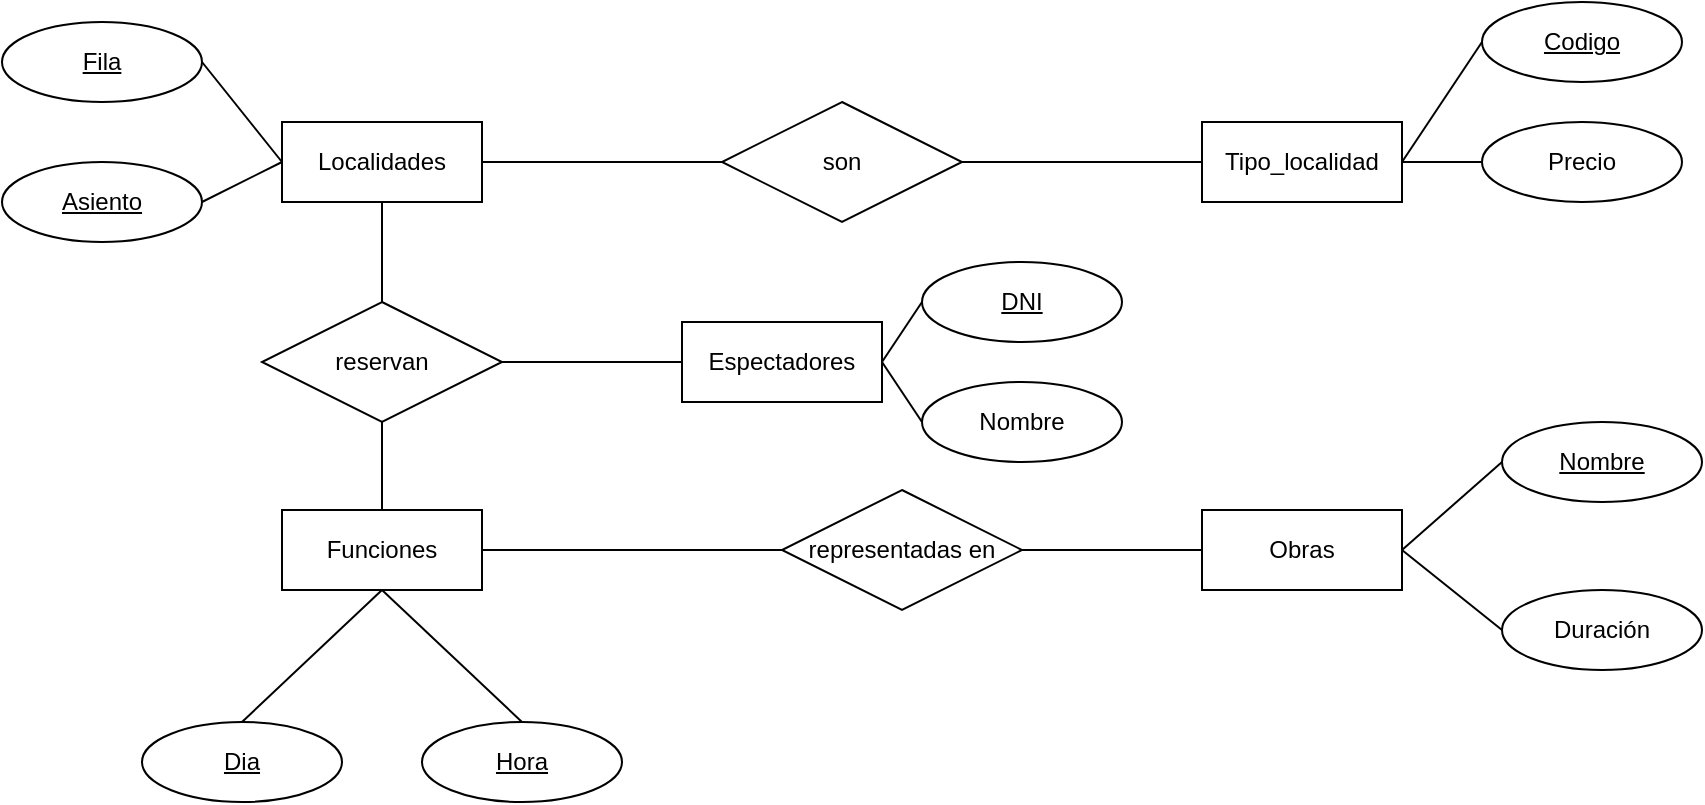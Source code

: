 <mxfile version="23.0.1" type="github">
  <diagram id="R2lEEEUBdFMjLlhIrx00" name="Page-1">
    <mxGraphModel dx="1018" dy="537" grid="1" gridSize="10" guides="1" tooltips="1" connect="1" arrows="1" fold="1" page="1" pageScale="1" pageWidth="1169" pageHeight="827" math="0" shadow="0" extFonts="Permanent Marker^https://fonts.googleapis.com/css?family=Permanent+Marker">
      <root>
        <mxCell id="0" />
        <mxCell id="1" parent="0" />
        <mxCell id="_SdFtpqjULXGgcaUOJgi-1" value="Localidades" style="whiteSpace=wrap;html=1;align=center;" vertex="1" parent="1">
          <mxGeometry x="170" y="140" width="100" height="40" as="geometry" />
        </mxCell>
        <mxCell id="_SdFtpqjULXGgcaUOJgi-2" value="son" style="shape=rhombus;perimeter=rhombusPerimeter;whiteSpace=wrap;html=1;align=center;" vertex="1" parent="1">
          <mxGeometry x="390" y="130" width="120" height="60" as="geometry" />
        </mxCell>
        <mxCell id="_SdFtpqjULXGgcaUOJgi-3" value="Tipo_localidad" style="whiteSpace=wrap;html=1;align=center;" vertex="1" parent="1">
          <mxGeometry x="630" y="140" width="100" height="40" as="geometry" />
        </mxCell>
        <mxCell id="_SdFtpqjULXGgcaUOJgi-4" value="" style="endArrow=none;html=1;rounded=0;exitX=1;exitY=0.5;exitDx=0;exitDy=0;entryX=0;entryY=0.5;entryDx=0;entryDy=0;" edge="1" parent="1" source="_SdFtpqjULXGgcaUOJgi-1" target="_SdFtpqjULXGgcaUOJgi-2">
          <mxGeometry relative="1" as="geometry">
            <mxPoint x="470" y="260" as="sourcePoint" />
            <mxPoint x="630" y="260" as="targetPoint" />
          </mxGeometry>
        </mxCell>
        <mxCell id="_SdFtpqjULXGgcaUOJgi-5" value="" style="endArrow=none;html=1;rounded=0;exitX=1;exitY=0.5;exitDx=0;exitDy=0;entryX=0;entryY=0.5;entryDx=0;entryDy=0;" edge="1" parent="1" source="_SdFtpqjULXGgcaUOJgi-2" target="_SdFtpqjULXGgcaUOJgi-3">
          <mxGeometry relative="1" as="geometry">
            <mxPoint x="470" y="260" as="sourcePoint" />
            <mxPoint x="630" y="260" as="targetPoint" />
          </mxGeometry>
        </mxCell>
        <mxCell id="_SdFtpqjULXGgcaUOJgi-6" value="Codigo" style="ellipse;whiteSpace=wrap;html=1;align=center;fontStyle=4;" vertex="1" parent="1">
          <mxGeometry x="770" y="80" width="100" height="40" as="geometry" />
        </mxCell>
        <mxCell id="_SdFtpqjULXGgcaUOJgi-7" value="Precio" style="ellipse;whiteSpace=wrap;html=1;align=center;" vertex="1" parent="1">
          <mxGeometry x="770" y="140" width="100" height="40" as="geometry" />
        </mxCell>
        <mxCell id="_SdFtpqjULXGgcaUOJgi-8" value="" style="endArrow=none;html=1;rounded=0;entryX=0;entryY=0.5;entryDx=0;entryDy=0;exitX=1;exitY=0.5;exitDx=0;exitDy=0;" edge="1" parent="1" source="_SdFtpqjULXGgcaUOJgi-3" target="_SdFtpqjULXGgcaUOJgi-6">
          <mxGeometry relative="1" as="geometry">
            <mxPoint x="470" y="260" as="sourcePoint" />
            <mxPoint x="630" y="260" as="targetPoint" />
          </mxGeometry>
        </mxCell>
        <mxCell id="_SdFtpqjULXGgcaUOJgi-9" value="" style="endArrow=none;html=1;rounded=0;entryX=0;entryY=0.5;entryDx=0;entryDy=0;exitX=1;exitY=0.5;exitDx=0;exitDy=0;" edge="1" parent="1" source="_SdFtpqjULXGgcaUOJgi-3" target="_SdFtpqjULXGgcaUOJgi-7">
          <mxGeometry relative="1" as="geometry">
            <mxPoint x="470" y="260" as="sourcePoint" />
            <mxPoint x="630" y="260" as="targetPoint" />
          </mxGeometry>
        </mxCell>
        <mxCell id="_SdFtpqjULXGgcaUOJgi-10" value="Fila" style="ellipse;whiteSpace=wrap;html=1;align=center;fontStyle=4;" vertex="1" parent="1">
          <mxGeometry x="30" y="90" width="100" height="40" as="geometry" />
        </mxCell>
        <mxCell id="_SdFtpqjULXGgcaUOJgi-11" value="Asiento" style="ellipse;whiteSpace=wrap;html=1;align=center;fontStyle=4;" vertex="1" parent="1">
          <mxGeometry x="30" y="160" width="100" height="40" as="geometry" />
        </mxCell>
        <mxCell id="_SdFtpqjULXGgcaUOJgi-12" value="" style="endArrow=none;html=1;rounded=0;exitX=1;exitY=0.5;exitDx=0;exitDy=0;entryX=0;entryY=0.5;entryDx=0;entryDy=0;" edge="1" parent="1" source="_SdFtpqjULXGgcaUOJgi-10" target="_SdFtpqjULXGgcaUOJgi-1">
          <mxGeometry relative="1" as="geometry">
            <mxPoint x="470" y="260" as="sourcePoint" />
            <mxPoint x="630" y="260" as="targetPoint" />
          </mxGeometry>
        </mxCell>
        <mxCell id="_SdFtpqjULXGgcaUOJgi-13" value="" style="endArrow=none;html=1;rounded=0;exitX=1;exitY=0.5;exitDx=0;exitDy=0;entryX=0;entryY=0.5;entryDx=0;entryDy=0;" edge="1" parent="1" source="_SdFtpqjULXGgcaUOJgi-11" target="_SdFtpqjULXGgcaUOJgi-1">
          <mxGeometry relative="1" as="geometry">
            <mxPoint x="470" y="260" as="sourcePoint" />
            <mxPoint x="630" y="260" as="targetPoint" />
          </mxGeometry>
        </mxCell>
        <mxCell id="_SdFtpqjULXGgcaUOJgi-14" value="Funciones" style="whiteSpace=wrap;html=1;align=center;" vertex="1" parent="1">
          <mxGeometry x="170" y="334" width="100" height="40" as="geometry" />
        </mxCell>
        <mxCell id="_SdFtpqjULXGgcaUOJgi-16" value="Obras" style="whiteSpace=wrap;html=1;align=center;" vertex="1" parent="1">
          <mxGeometry x="630" y="334" width="100" height="40" as="geometry" />
        </mxCell>
        <mxCell id="_SdFtpqjULXGgcaUOJgi-17" value="Nombre" style="ellipse;whiteSpace=wrap;html=1;align=center;fontStyle=4;" vertex="1" parent="1">
          <mxGeometry x="780" y="290" width="100" height="40" as="geometry" />
        </mxCell>
        <mxCell id="_SdFtpqjULXGgcaUOJgi-18" value="Duración" style="ellipse;whiteSpace=wrap;html=1;align=center;" vertex="1" parent="1">
          <mxGeometry x="780" y="374" width="100" height="40" as="geometry" />
        </mxCell>
        <mxCell id="_SdFtpqjULXGgcaUOJgi-19" value="" style="endArrow=none;html=1;rounded=0;entryX=0;entryY=0.5;entryDx=0;entryDy=0;exitX=1;exitY=0.5;exitDx=0;exitDy=0;" edge="1" parent="1" source="_SdFtpqjULXGgcaUOJgi-16" target="_SdFtpqjULXGgcaUOJgi-18">
          <mxGeometry relative="1" as="geometry">
            <mxPoint x="470" y="260" as="sourcePoint" />
            <mxPoint x="630" y="260" as="targetPoint" />
          </mxGeometry>
        </mxCell>
        <mxCell id="_SdFtpqjULXGgcaUOJgi-20" value="" style="endArrow=none;html=1;rounded=0;entryX=0;entryY=0.5;entryDx=0;entryDy=0;exitX=1;exitY=0.5;exitDx=0;exitDy=0;" edge="1" parent="1" source="_SdFtpqjULXGgcaUOJgi-16" target="_SdFtpqjULXGgcaUOJgi-17">
          <mxGeometry relative="1" as="geometry">
            <mxPoint x="470" y="260" as="sourcePoint" />
            <mxPoint x="630" y="260" as="targetPoint" />
          </mxGeometry>
        </mxCell>
        <mxCell id="_SdFtpqjULXGgcaUOJgi-21" value="representadas en" style="shape=rhombus;perimeter=rhombusPerimeter;whiteSpace=wrap;html=1;align=center;" vertex="1" parent="1">
          <mxGeometry x="420" y="324" width="120" height="60" as="geometry" />
        </mxCell>
        <mxCell id="_SdFtpqjULXGgcaUOJgi-22" value="" style="endArrow=none;html=1;rounded=0;entryX=0;entryY=0.5;entryDx=0;entryDy=0;exitX=1;exitY=0.5;exitDx=0;exitDy=0;" edge="1" parent="1" source="_SdFtpqjULXGgcaUOJgi-21" target="_SdFtpqjULXGgcaUOJgi-16">
          <mxGeometry relative="1" as="geometry">
            <mxPoint x="470" y="260" as="sourcePoint" />
            <mxPoint x="630" y="260" as="targetPoint" />
          </mxGeometry>
        </mxCell>
        <mxCell id="_SdFtpqjULXGgcaUOJgi-23" value="" style="endArrow=none;html=1;rounded=0;exitX=1;exitY=0.5;exitDx=0;exitDy=0;entryX=0;entryY=0.5;entryDx=0;entryDy=0;" edge="1" parent="1" source="_SdFtpqjULXGgcaUOJgi-14" target="_SdFtpqjULXGgcaUOJgi-21">
          <mxGeometry relative="1" as="geometry">
            <mxPoint x="470" y="260" as="sourcePoint" />
            <mxPoint x="630" y="260" as="targetPoint" />
          </mxGeometry>
        </mxCell>
        <mxCell id="_SdFtpqjULXGgcaUOJgi-24" value="Dia" style="ellipse;whiteSpace=wrap;html=1;align=center;fontStyle=4;" vertex="1" parent="1">
          <mxGeometry x="100" y="440" width="100" height="40" as="geometry" />
        </mxCell>
        <mxCell id="_SdFtpqjULXGgcaUOJgi-25" value="Hora" style="ellipse;whiteSpace=wrap;html=1;align=center;fontStyle=4;" vertex="1" parent="1">
          <mxGeometry x="240" y="440" width="100" height="40" as="geometry" />
        </mxCell>
        <mxCell id="_SdFtpqjULXGgcaUOJgi-26" value="" style="endArrow=none;html=1;rounded=0;exitX=0.5;exitY=0;exitDx=0;exitDy=0;entryX=0.5;entryY=1;entryDx=0;entryDy=0;" edge="1" parent="1" source="_SdFtpqjULXGgcaUOJgi-24" target="_SdFtpqjULXGgcaUOJgi-14">
          <mxGeometry relative="1" as="geometry">
            <mxPoint x="420" y="300" as="sourcePoint" />
            <mxPoint x="580" y="300" as="targetPoint" />
          </mxGeometry>
        </mxCell>
        <mxCell id="_SdFtpqjULXGgcaUOJgi-27" value="" style="endArrow=none;html=1;rounded=0;exitX=0.5;exitY=0;exitDx=0;exitDy=0;entryX=0.5;entryY=1;entryDx=0;entryDy=0;" edge="1" parent="1" source="_SdFtpqjULXGgcaUOJgi-25" target="_SdFtpqjULXGgcaUOJgi-14">
          <mxGeometry relative="1" as="geometry">
            <mxPoint x="420" y="300" as="sourcePoint" />
            <mxPoint x="580" y="300" as="targetPoint" />
          </mxGeometry>
        </mxCell>
        <mxCell id="_SdFtpqjULXGgcaUOJgi-28" value="Espectadores" style="whiteSpace=wrap;html=1;align=center;" vertex="1" parent="1">
          <mxGeometry x="370" y="240" width="100" height="40" as="geometry" />
        </mxCell>
        <mxCell id="_SdFtpqjULXGgcaUOJgi-29" value="reservan" style="shape=rhombus;perimeter=rhombusPerimeter;whiteSpace=wrap;html=1;align=center;" vertex="1" parent="1">
          <mxGeometry x="160" y="230" width="120" height="60" as="geometry" />
        </mxCell>
        <mxCell id="_SdFtpqjULXGgcaUOJgi-30" value="" style="endArrow=none;html=1;rounded=0;exitX=0.5;exitY=0;exitDx=0;exitDy=0;entryX=0.5;entryY=1;entryDx=0;entryDy=0;" edge="1" parent="1" source="_SdFtpqjULXGgcaUOJgi-14" target="_SdFtpqjULXGgcaUOJgi-29">
          <mxGeometry relative="1" as="geometry">
            <mxPoint x="420" y="300" as="sourcePoint" />
            <mxPoint x="580" y="300" as="targetPoint" />
          </mxGeometry>
        </mxCell>
        <mxCell id="_SdFtpqjULXGgcaUOJgi-31" value="" style="endArrow=none;html=1;rounded=0;exitX=0.5;exitY=1;exitDx=0;exitDy=0;entryX=0.5;entryY=0;entryDx=0;entryDy=0;" edge="1" parent="1" source="_SdFtpqjULXGgcaUOJgi-1" target="_SdFtpqjULXGgcaUOJgi-29">
          <mxGeometry relative="1" as="geometry">
            <mxPoint x="420" y="300" as="sourcePoint" />
            <mxPoint x="580" y="300" as="targetPoint" />
          </mxGeometry>
        </mxCell>
        <mxCell id="_SdFtpqjULXGgcaUOJgi-32" value="" style="endArrow=none;html=1;rounded=0;exitX=1;exitY=0.5;exitDx=0;exitDy=0;entryX=0;entryY=0.5;entryDx=0;entryDy=0;" edge="1" parent="1" source="_SdFtpqjULXGgcaUOJgi-29" target="_SdFtpqjULXGgcaUOJgi-28">
          <mxGeometry relative="1" as="geometry">
            <mxPoint x="420" y="300" as="sourcePoint" />
            <mxPoint x="580" y="300" as="targetPoint" />
          </mxGeometry>
        </mxCell>
        <mxCell id="_SdFtpqjULXGgcaUOJgi-33" value="DNI" style="ellipse;whiteSpace=wrap;html=1;align=center;fontStyle=4;" vertex="1" parent="1">
          <mxGeometry x="490" y="210" width="100" height="40" as="geometry" />
        </mxCell>
        <mxCell id="_SdFtpqjULXGgcaUOJgi-34" value="Nombre" style="ellipse;whiteSpace=wrap;html=1;align=center;" vertex="1" parent="1">
          <mxGeometry x="490" y="270" width="100" height="40" as="geometry" />
        </mxCell>
        <mxCell id="_SdFtpqjULXGgcaUOJgi-35" value="" style="endArrow=none;html=1;rounded=0;exitX=1;exitY=0.5;exitDx=0;exitDy=0;entryX=0;entryY=0.5;entryDx=0;entryDy=0;" edge="1" parent="1" source="_SdFtpqjULXGgcaUOJgi-28" target="_SdFtpqjULXGgcaUOJgi-33">
          <mxGeometry relative="1" as="geometry">
            <mxPoint x="420" y="300" as="sourcePoint" />
            <mxPoint x="580" y="300" as="targetPoint" />
          </mxGeometry>
        </mxCell>
        <mxCell id="_SdFtpqjULXGgcaUOJgi-36" value="" style="endArrow=none;html=1;rounded=0;exitX=1;exitY=0.5;exitDx=0;exitDy=0;entryX=0;entryY=0.5;entryDx=0;entryDy=0;" edge="1" parent="1" source="_SdFtpqjULXGgcaUOJgi-28" target="_SdFtpqjULXGgcaUOJgi-34">
          <mxGeometry relative="1" as="geometry">
            <mxPoint x="420" y="300" as="sourcePoint" />
            <mxPoint x="580" y="300" as="targetPoint" />
          </mxGeometry>
        </mxCell>
      </root>
    </mxGraphModel>
  </diagram>
</mxfile>
